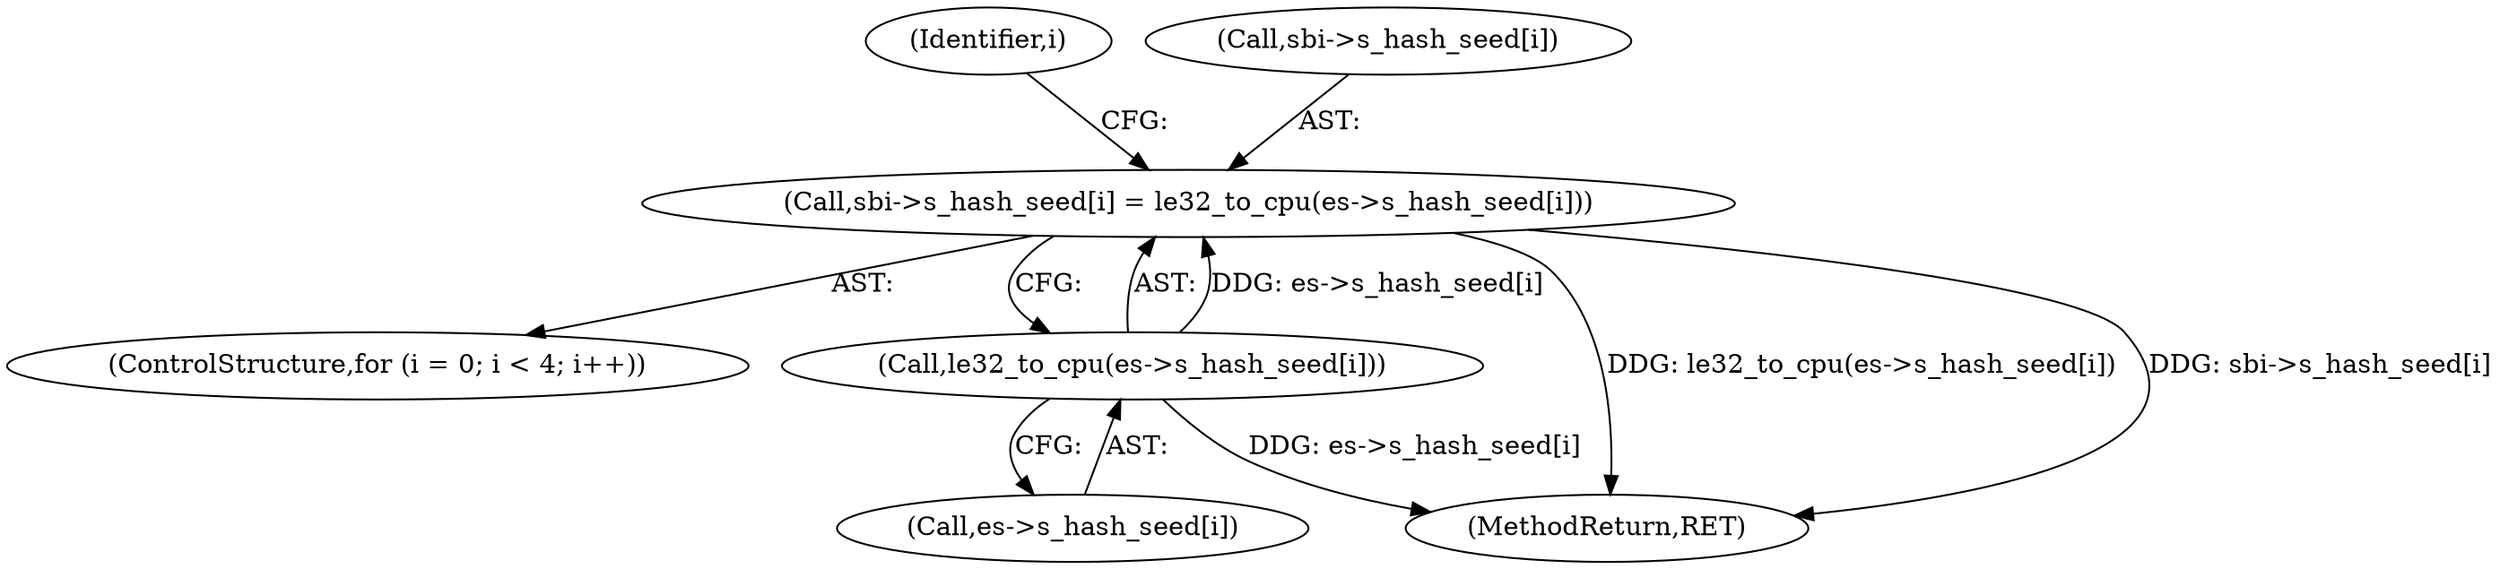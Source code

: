 digraph "0_linux_0449641130f5652b344ef6fa39fa019d7e94660a@array" {
"1000960" [label="(Call,sbi->s_hash_seed[i] = le32_to_cpu(es->s_hash_seed[i]))"];
"1000966" [label="(Call,le32_to_cpu(es->s_hash_seed[i]))"];
"1000967" [label="(Call,es->s_hash_seed[i])"];
"1000966" [label="(Call,le32_to_cpu(es->s_hash_seed[i]))"];
"1000959" [label="(Identifier,i)"];
"1000951" [label="(ControlStructure,for (i = 0; i < 4; i++))"];
"1000960" [label="(Call,sbi->s_hash_seed[i] = le32_to_cpu(es->s_hash_seed[i]))"];
"1000961" [label="(Call,sbi->s_hash_seed[i])"];
"1002222" [label="(MethodReturn,RET)"];
"1000960" -> "1000951"  [label="AST: "];
"1000960" -> "1000966"  [label="CFG: "];
"1000961" -> "1000960"  [label="AST: "];
"1000966" -> "1000960"  [label="AST: "];
"1000959" -> "1000960"  [label="CFG: "];
"1000960" -> "1002222"  [label="DDG: le32_to_cpu(es->s_hash_seed[i])"];
"1000960" -> "1002222"  [label="DDG: sbi->s_hash_seed[i]"];
"1000966" -> "1000960"  [label="DDG: es->s_hash_seed[i]"];
"1000966" -> "1000967"  [label="CFG: "];
"1000967" -> "1000966"  [label="AST: "];
"1000966" -> "1002222"  [label="DDG: es->s_hash_seed[i]"];
}
